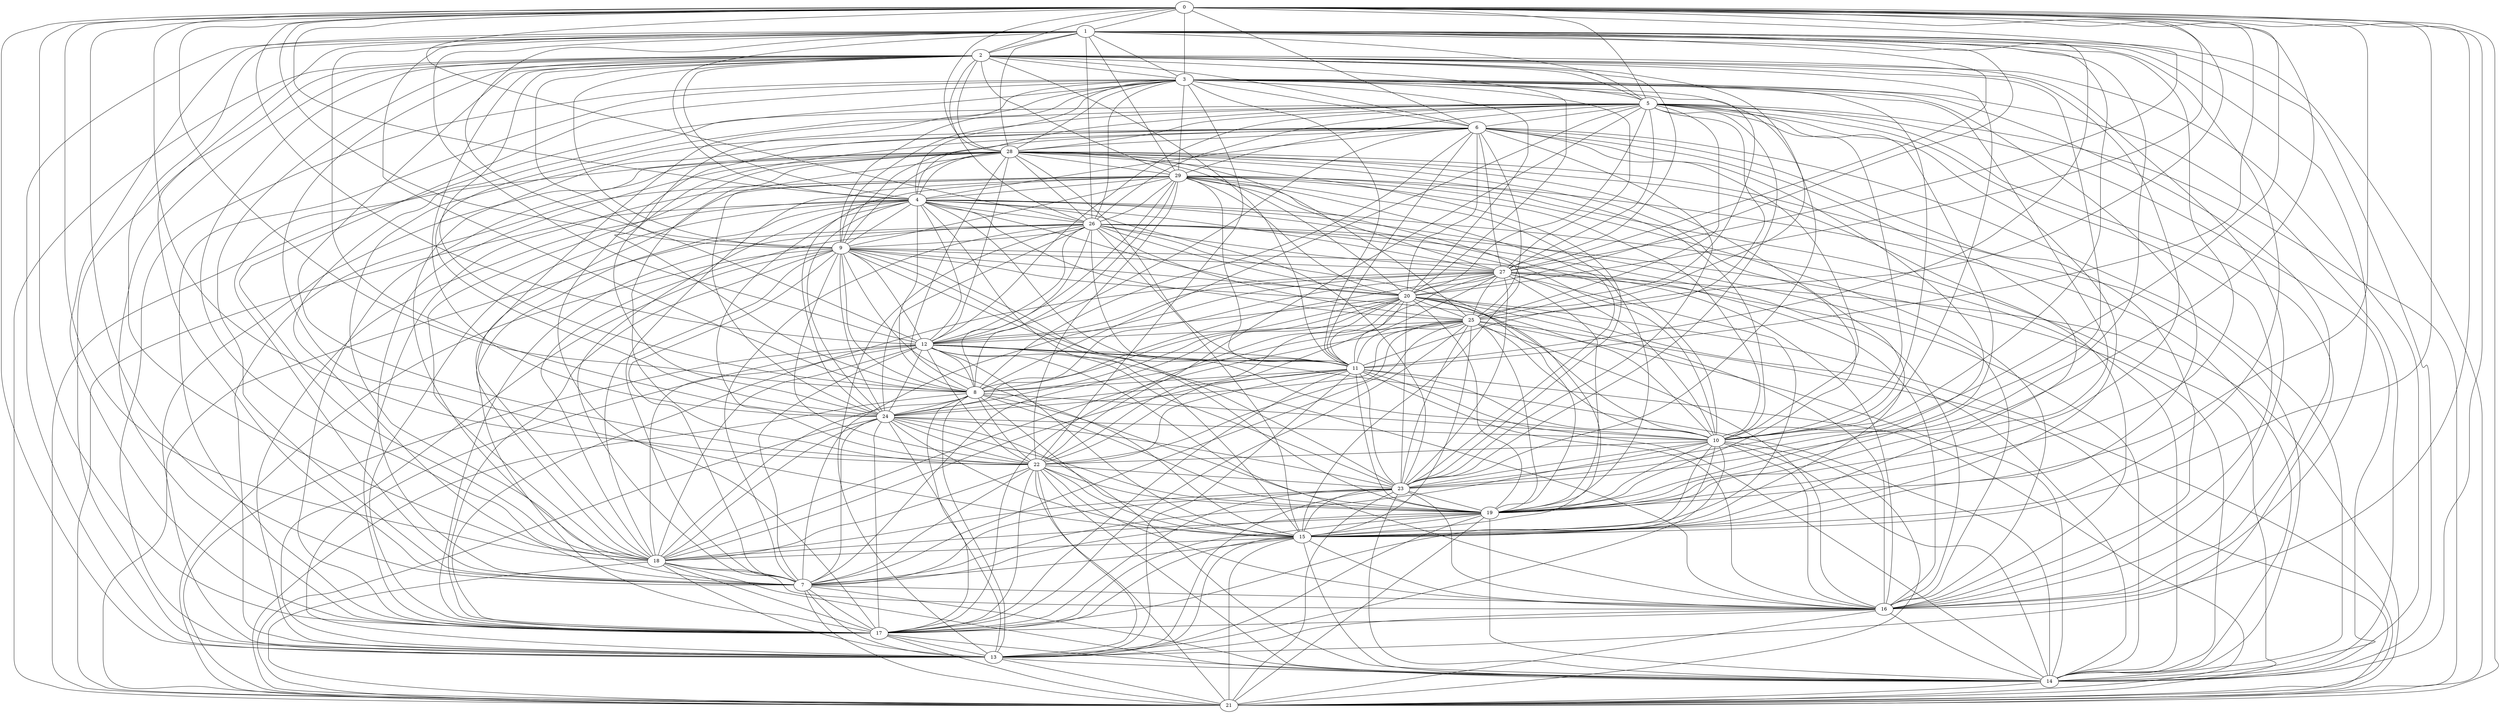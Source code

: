 strict graph G {
0;
1;
2;
3;
4;
5;
6;
7;
8;
9;
10;
11;
12;
13;
14;
15;
16;
17;
18;
19;
20;
21;
22;
23;
24;
25;
26;
27;
28;
29;
7 -- 27;
21 -- 27;
5 -- 16;
13 -- 23;
15 -- 20;
1 -- 7;
14 -- 17;
10 -- 19;
29 -- 7;
9 -- 20;
26 -- 15;
4 -- 17;
10 -- 29;
7 -- 10;
5 -- 6;
24 -- 20;
2 -- 15;
2 -- 5;
2 -- 8;
2 -- 18;
13 -- 26;
3 -- 11;
23 -- 24;
1 -- 3;
22 -- 4;
14 -- 21;
10 -- 22;
8 -- 17;
9 -- 27;
10 -- 25;
2 -- 19;
27 -- 29;
10 -- 21;
9 -- 3;
8 -- 15;
23 -- 10;
2 -- 17;
5 -- 12;
17 -- 18;
15 -- 22;
4 -- 3;
0 -- 2;
2 -- 23;
22 -- 3;
15 -- 1;
4 -- 18;
6 -- 7;
10 -- 26;
11 -- 27;
9 -- 7;
14 -- 0;
2 -- 14;
0 -- 11;
0 -- 8;
15 -- 14;
7 -- 25;
14 -- 6;
12 -- 22;
24 -- 29;
22 -- 29;
4 -- 12;
16 -- 27;
15 -- 29;
1 -- 18;
11 -- 8;
14 -- 3;
18 -- 27;
21 -- 23;
1 -- 29;
4 -- 20;
7 -- 19;
14 -- 26;
23 -- 14;
3 -- 13;
21 -- 26;
2 -- 29;
19 -- 14;
18 -- 6;
24 -- 28;
20 -- 2;
18 -- 29;
4 -- 5;
5 -- 7;
4 -- 2;
7 -- 3;
6 -- 10;
11 -- 25;
8 -- 25;
23 -- 27;
26 -- 16;
22 -- 2;
7 -- 15;
9 -- 22;
19 -- 5;
20 -- 5;
9 -- 19;
2 -- 25;
22 -- 5;
7 -- 21;
1 -- 17;
12 -- 24;
3 -- 10;
0 -- 27;
7 -- 26;
1 -- 13;
0 -- 28;
9 -- 4;
29 -- 17;
8 -- 1;
25 -- 12;
0 -- 25;
4 -- 0;
14 -- 1;
0 -- 13;
10 -- 8;
12 -- 18;
10 -- 11;
14 -- 22;
28 -- 5;
28 -- 12;
5 -- 25;
16 -- 18;
9 -- 13;
2 -- 11;
21 -- 1;
13 -- 4;
8 -- 4;
14 -- 24;
18 -- 28;
13 -- 16;
19 -- 20;
12 -- 16;
28 -- 25;
17 -- 28;
17 -- 19;
6 -- 19;
20 -- 28;
24 -- 27;
7 -- 0;
4 -- 24;
26 -- 28;
2 -- 9;
20 -- 22;
15 -- 25;
9 -- 29;
12 -- 19;
8 -- 29;
12 -- 17;
11 -- 21;
18 -- 25;
0 -- 19;
14 -- 29;
7 -- 13;
14 -- 28;
27 -- 20;
6 -- 8;
20 -- 0;
20 -- 23;
12 -- 20;
15 -- 21;
0 -- 16;
23 -- 6;
2 -- 26;
0 -- 10;
4 -- 11;
8 -- 19;
10 -- 13;
15 -- 23;
22 -- 23;
13 -- 14;
14 -- 4;
8 -- 21;
27 -- 1;
19 -- 21;
21 -- 20;
1 -- 9;
5 -- 21;
8 -- 28;
16 -- 22;
0 -- 26;
18 -- 22;
11 -- 23;
3 -- 17;
26 -- 25;
1 -- 10;
3 -- 15;
20 -- 25;
11 -- 24;
28 -- 4;
28 -- 29;
0 -- 1;
16 -- 1;
14 -- 25;
9 -- 23;
3 -- 5;
14 -- 18;
28 -- 3;
7 -- 28;
5 -- 9;
0 -- 18;
13 -- 21;
2 -- 28;
22 -- 8;
0 -- 23;
15 -- 10;
16 -- 23;
4 -- 25;
23 -- 5;
17 -- 24;
2 -- 6;
18 -- 26;
3 -- 24;
6 -- 20;
13 -- 2;
3 -- 25;
18 -- 23;
23 -- 19;
7 -- 20;
16 -- 29;
26 -- 27;
17 -- 20;
6 -- 25;
6 -- 3;
23 -- 25;
5 -- 10;
3 -- 8;
12 -- 27;
13 -- 15;
10 -- 14;
11 -- 14;
13 -- 24;
28 -- 19;
13 -- 18;
10 -- 27;
0 -- 12;
3 -- 18;
5 -- 14;
8 -- 20;
28 -- 9;
12 -- 15;
18 -- 7;
10 -- 16;
11 -- 17;
17 -- 23;
8 -- 27;
24 -- 26;
29 -- 21;
21 -- 28;
6 -- 9;
6 -- 15;
2 -- 10;
5 -- 27;
19 -- 3;
1 -- 12;
21 -- 0;
22 -- 27;
16 -- 20;
4 -- 10;
7 -- 16;
24 -- 1;
18 -- 24;
19 -- 1;
14 -- 20;
9 -- 10;
1 -- 5;
5 -- 26;
9 -- 21;
21 -- 12;
11 -- 20;
6 -- 17;
8 -- 13;
15 -- 27;
8 -- 24;
1 -- 26;
19 -- 27;
11 -- 28;
3 -- 23;
9 -- 24;
15 -- 24;
13 -- 29;
7 -- 12;
3 -- 29;
13 -- 22;
29 -- 19;
5 -- 29;
16 -- 25;
4 -- 6;
2 -- 3;
2 -- 7;
12 -- 29;
2 -- 16;
14 -- 27;
5 -- 11;
22 -- 17;
1 -- 28;
12 -- 26;
26 -- 9;
15 -- 9;
4 -- 16;
21 -- 24;
11 -- 19;
15 -- 5;
6 -- 12;
11 -- 29;
8 -- 16;
8 -- 26;
23 -- 29;
18 -- 9;
12 -- 23;
13 -- 19;
4 -- 23;
7 -- 24;
21 -- 22;
28 -- 16;
17 -- 25;
17 -- 7;
1 -- 4;
17 -- 21;
11 -- 18;
10 -- 17;
16 -- 21;
1 -- 2;
4 -- 7;
16 -- 6;
5 -- 8;
20 -- 29;
0 -- 6;
29 -- 4;
18 -- 21;
8 -- 9;
13 -- 28;
4 -- 26;
20 -- 1;
24 -- 10;
4 -- 21;
22 -- 19;
25 -- 27;
6 -- 24;
24 -- 2;
9 -- 11;
5 -- 17;
11 -- 26;
11 -- 22;
26 -- 29;
25 -- 19;
19 -- 24;
6 -- 11;
22 -- 28;
17 -- 15;
0 -- 5;
12 -- 13;
23 -- 28;
1 -- 11;
0 -- 3;
0 -- 22;
17 -- 26;
9 -- 17;
20 -- 3;
14 -- 7;
7 -- 22;
15 -- 28;
10 -- 20;
27 -- 6;
19 -- 15;
4 -- 15;
2 -- 21;
9 -- 0;
15 -- 18;
15 -- 16;
14 -- 16;
18 -- 19;
12 -- 11;
27 -- 4;
2 -- 12;
20 -- 26;
21 -- 25;
7 -- 23;
11 -- 13;
16 -- 3;
24 -- 25;
0 -- 17;
14 -- 12;
17 -- 13;
10 -- 12;
1 -- 23;
3 -- 27;
22 -- 24;
22 -- 25;
8 -- 12;
10 -- 28;
6 -- 28;
9 -- 12;
0 -- 15;
3 -- 26;
2 -- 27;
18 -- 8;
19 -- 26;
5 -- 13;
9 -- 16;
16 -- 11;
16 -- 17;
}
